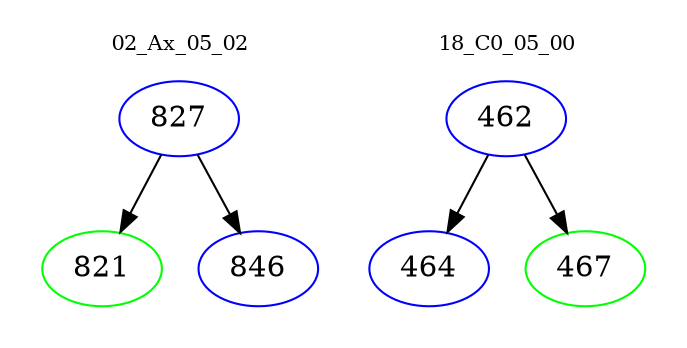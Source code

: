 digraph{
subgraph cluster_0 {
color = white
label = "02_Ax_05_02";
fontsize=10;
T0_827 [label="827", color="blue"]
T0_827 -> T0_821 [color="black"]
T0_821 [label="821", color="green"]
T0_827 -> T0_846 [color="black"]
T0_846 [label="846", color="blue"]
}
subgraph cluster_1 {
color = white
label = "18_C0_05_00";
fontsize=10;
T1_462 [label="462", color="blue"]
T1_462 -> T1_464 [color="black"]
T1_464 [label="464", color="blue"]
T1_462 -> T1_467 [color="black"]
T1_467 [label="467", color="green"]
}
}
